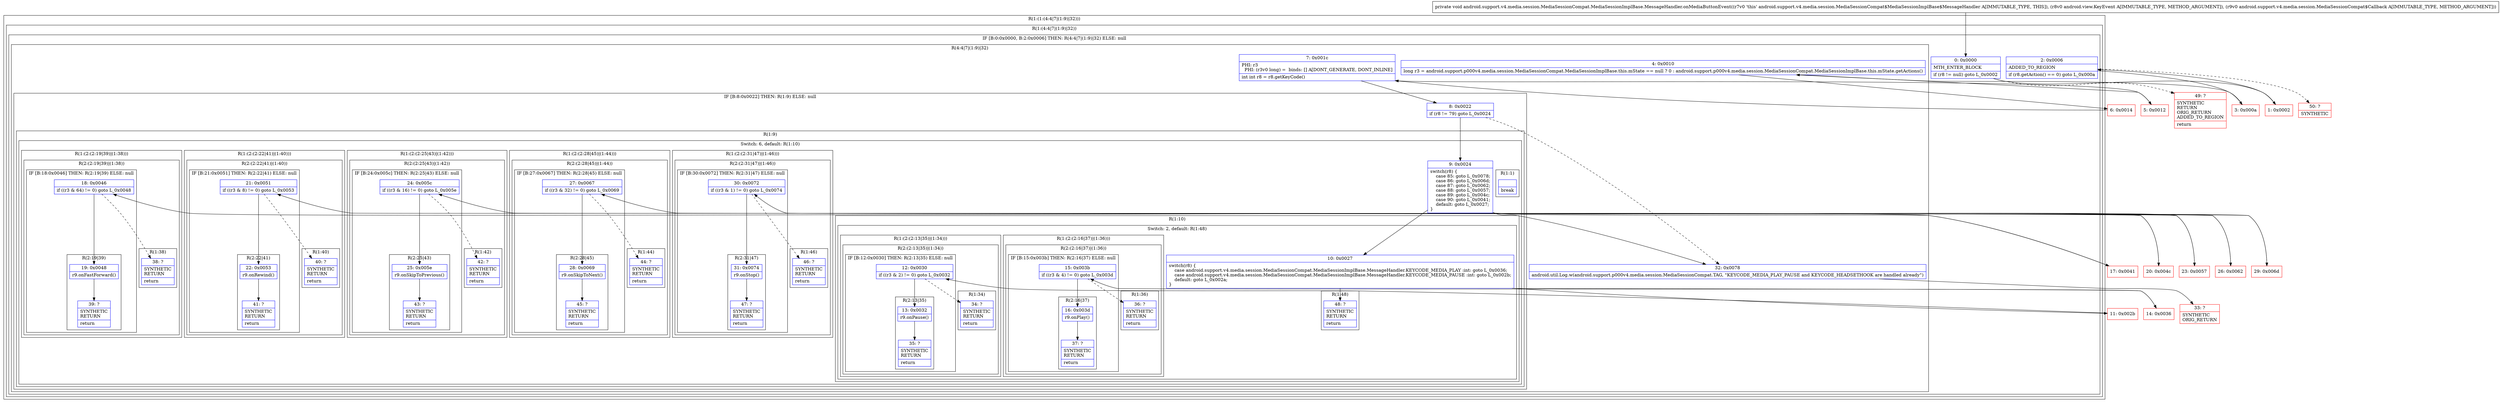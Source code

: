 digraph "CFG forandroid.support.v4.media.session.MediaSessionCompat.MediaSessionImplBase.MessageHandler.onMediaButtonEvent(Landroid\/view\/KeyEvent;Landroid\/support\/v4\/media\/session\/MediaSessionCompat$Callback;)V" {
subgraph cluster_Region_1883653475 {
label = "R(1:(1:(4:4|7|(1:9)|32)))";
node [shape=record,color=blue];
subgraph cluster_Region_308576381 {
label = "R(1:(4:4|7|(1:9)|32))";
node [shape=record,color=blue];
subgraph cluster_IfRegion_1930173775 {
label = "IF [B:0:0x0000, B:2:0x0006] THEN: R(4:4|7|(1:9)|32) ELSE: null";
node [shape=record,color=blue];
Node_0 [shape=record,label="{0\:\ 0x0000|MTH_ENTER_BLOCK\l|if (r8 != null) goto L_0x0002\l}"];
Node_2 [shape=record,label="{2\:\ 0x0006|ADDED_TO_REGION\l|if (r8.getAction() == 0) goto L_0x000a\l}"];
subgraph cluster_Region_940648984 {
label = "R(4:4|7|(1:9)|32)";
node [shape=record,color=blue];
Node_4 [shape=record,label="{4\:\ 0x0010|long r3 = android.support.p000v4.media.session.MediaSessionCompat.MediaSessionImplBase.this.mState == null ? 0 : android.support.p000v4.media.session.MediaSessionCompat.MediaSessionImplBase.this.mState.getActions()\l}"];
Node_7 [shape=record,label="{7\:\ 0x001c|PHI: r3 \l  PHI: (r3v0 long) =  binds: [] A[DONT_GENERATE, DONT_INLINE]\l|int int r8 = r8.getKeyCode()\l}"];
subgraph cluster_IfRegion_1115126530 {
label = "IF [B:8:0x0022] THEN: R(1:9) ELSE: null";
node [shape=record,color=blue];
Node_8 [shape=record,label="{8\:\ 0x0022|if (r8 != 79) goto L_0x0024\l}"];
subgraph cluster_Region_1985094927 {
label = "R(1:9)";
node [shape=record,color=blue];
subgraph cluster_SwitchRegion_1670880014 {
label = "Switch: 6, default: R(1:10)";
node [shape=record,color=blue];
Node_9 [shape=record,label="{9\:\ 0x0024|switch(r8) \{\l    case 85: goto L_0x0078;\l    case 86: goto L_0x006d;\l    case 87: goto L_0x0062;\l    case 88: goto L_0x0057;\l    case 89: goto L_0x004c;\l    case 90: goto L_0x0041;\l    default: goto L_0x0027;\l\}\l}"];
subgraph cluster_Region_888998907 {
label = "R(1:1)";
node [shape=record,color=blue];
Node_InsnContainer_44827249 [shape=record,label="{|break\l}"];
}
subgraph cluster_Region_299467022 {
label = "R(1:(2:(2:31|47)|(1:46)))";
node [shape=record,color=blue];
subgraph cluster_Region_1992602727 {
label = "R(2:(2:31|47)|(1:46))";
node [shape=record,color=blue];
subgraph cluster_IfRegion_1562353355 {
label = "IF [B:30:0x0072] THEN: R(2:31|47) ELSE: null";
node [shape=record,color=blue];
Node_30 [shape=record,label="{30\:\ 0x0072|if ((r3 & 1) != 0) goto L_0x0074\l}"];
subgraph cluster_Region_716888983 {
label = "R(2:31|47)";
node [shape=record,color=blue];
Node_31 [shape=record,label="{31\:\ 0x0074|r9.onStop()\l}"];
Node_47 [shape=record,label="{47\:\ ?|SYNTHETIC\lRETURN\l|return\l}"];
}
}
subgraph cluster_Region_1214769979 {
label = "R(1:46)";
node [shape=record,color=blue];
Node_46 [shape=record,label="{46\:\ ?|SYNTHETIC\lRETURN\l|return\l}"];
}
}
}
subgraph cluster_Region_367772360 {
label = "R(1:(2:(2:28|45)|(1:44)))";
node [shape=record,color=blue];
subgraph cluster_Region_1180642206 {
label = "R(2:(2:28|45)|(1:44))";
node [shape=record,color=blue];
subgraph cluster_IfRegion_635450504 {
label = "IF [B:27:0x0067] THEN: R(2:28|45) ELSE: null";
node [shape=record,color=blue];
Node_27 [shape=record,label="{27\:\ 0x0067|if ((r3 & 32) != 0) goto L_0x0069\l}"];
subgraph cluster_Region_986003105 {
label = "R(2:28|45)";
node [shape=record,color=blue];
Node_28 [shape=record,label="{28\:\ 0x0069|r9.onSkipToNext()\l}"];
Node_45 [shape=record,label="{45\:\ ?|SYNTHETIC\lRETURN\l|return\l}"];
}
}
subgraph cluster_Region_1301036273 {
label = "R(1:44)";
node [shape=record,color=blue];
Node_44 [shape=record,label="{44\:\ ?|SYNTHETIC\lRETURN\l|return\l}"];
}
}
}
subgraph cluster_Region_104483338 {
label = "R(1:(2:(2:25|43)|(1:42)))";
node [shape=record,color=blue];
subgraph cluster_Region_956732040 {
label = "R(2:(2:25|43)|(1:42))";
node [shape=record,color=blue];
subgraph cluster_IfRegion_1115087658 {
label = "IF [B:24:0x005c] THEN: R(2:25|43) ELSE: null";
node [shape=record,color=blue];
Node_24 [shape=record,label="{24\:\ 0x005c|if ((r3 & 16) != 0) goto L_0x005e\l}"];
subgraph cluster_Region_711318327 {
label = "R(2:25|43)";
node [shape=record,color=blue];
Node_25 [shape=record,label="{25\:\ 0x005e|r9.onSkipToPrevious()\l}"];
Node_43 [shape=record,label="{43\:\ ?|SYNTHETIC\lRETURN\l|return\l}"];
}
}
subgraph cluster_Region_102891838 {
label = "R(1:42)";
node [shape=record,color=blue];
Node_42 [shape=record,label="{42\:\ ?|SYNTHETIC\lRETURN\l|return\l}"];
}
}
}
subgraph cluster_Region_1385984490 {
label = "R(1:(2:(2:22|41)|(1:40)))";
node [shape=record,color=blue];
subgraph cluster_Region_1594043363 {
label = "R(2:(2:22|41)|(1:40))";
node [shape=record,color=blue];
subgraph cluster_IfRegion_1929789590 {
label = "IF [B:21:0x0051] THEN: R(2:22|41) ELSE: null";
node [shape=record,color=blue];
Node_21 [shape=record,label="{21\:\ 0x0051|if ((r3 & 8) != 0) goto L_0x0053\l}"];
subgraph cluster_Region_1539043159 {
label = "R(2:22|41)";
node [shape=record,color=blue];
Node_22 [shape=record,label="{22\:\ 0x0053|r9.onRewind()\l}"];
Node_41 [shape=record,label="{41\:\ ?|SYNTHETIC\lRETURN\l|return\l}"];
}
}
subgraph cluster_Region_1300639471 {
label = "R(1:40)";
node [shape=record,color=blue];
Node_40 [shape=record,label="{40\:\ ?|SYNTHETIC\lRETURN\l|return\l}"];
}
}
}
subgraph cluster_Region_2091124116 {
label = "R(1:(2:(2:19|39)|(1:38)))";
node [shape=record,color=blue];
subgraph cluster_Region_977171920 {
label = "R(2:(2:19|39)|(1:38))";
node [shape=record,color=blue];
subgraph cluster_IfRegion_1380868603 {
label = "IF [B:18:0x0046] THEN: R(2:19|39) ELSE: null";
node [shape=record,color=blue];
Node_18 [shape=record,label="{18\:\ 0x0046|if ((r3 & 64) != 0) goto L_0x0048\l}"];
subgraph cluster_Region_1056695447 {
label = "R(2:19|39)";
node [shape=record,color=blue];
Node_19 [shape=record,label="{19\:\ 0x0048|r9.onFastForward()\l}"];
Node_39 [shape=record,label="{39\:\ ?|SYNTHETIC\lRETURN\l|return\l}"];
}
}
subgraph cluster_Region_1123435761 {
label = "R(1:38)";
node [shape=record,color=blue];
Node_38 [shape=record,label="{38\:\ ?|SYNTHETIC\lRETURN\l|return\l}"];
}
}
}
subgraph cluster_Region_513962398 {
label = "R(1:10)";
node [shape=record,color=blue];
subgraph cluster_SwitchRegion_1734825993 {
label = "Switch: 2, default: R(1:48)";
node [shape=record,color=blue];
Node_10 [shape=record,label="{10\:\ 0x0027|switch(r8) \{\l    case android.support.v4.media.session.MediaSessionCompat.MediaSessionImplBase.MessageHandler.KEYCODE_MEDIA_PLAY :int: goto L_0x0036;\l    case android.support.v4.media.session.MediaSessionCompat.MediaSessionImplBase.MessageHandler.KEYCODE_MEDIA_PAUSE :int: goto L_0x002b;\l    default: goto L_0x002a;\l\}\l}"];
subgraph cluster_Region_1476073327 {
label = "R(1:(2:(2:16|37)|(1:36)))";
node [shape=record,color=blue];
subgraph cluster_Region_918916699 {
label = "R(2:(2:16|37)|(1:36))";
node [shape=record,color=blue];
subgraph cluster_IfRegion_1991134030 {
label = "IF [B:15:0x003b] THEN: R(2:16|37) ELSE: null";
node [shape=record,color=blue];
Node_15 [shape=record,label="{15\:\ 0x003b|if ((r3 & 4) != 0) goto L_0x003d\l}"];
subgraph cluster_Region_1180997054 {
label = "R(2:16|37)";
node [shape=record,color=blue];
Node_16 [shape=record,label="{16\:\ 0x003d|r9.onPlay()\l}"];
Node_37 [shape=record,label="{37\:\ ?|SYNTHETIC\lRETURN\l|return\l}"];
}
}
subgraph cluster_Region_1262957165 {
label = "R(1:36)";
node [shape=record,color=blue];
Node_36 [shape=record,label="{36\:\ ?|SYNTHETIC\lRETURN\l|return\l}"];
}
}
}
subgraph cluster_Region_1141380101 {
label = "R(1:(2:(2:13|35)|(1:34)))";
node [shape=record,color=blue];
subgraph cluster_Region_1587936649 {
label = "R(2:(2:13|35)|(1:34))";
node [shape=record,color=blue];
subgraph cluster_IfRegion_53778690 {
label = "IF [B:12:0x0030] THEN: R(2:13|35) ELSE: null";
node [shape=record,color=blue];
Node_12 [shape=record,label="{12\:\ 0x0030|if ((r3 & 2) != 0) goto L_0x0032\l}"];
subgraph cluster_Region_1007573638 {
label = "R(2:13|35)";
node [shape=record,color=blue];
Node_13 [shape=record,label="{13\:\ 0x0032|r9.onPause()\l}"];
Node_35 [shape=record,label="{35\:\ ?|SYNTHETIC\lRETURN\l|return\l}"];
}
}
subgraph cluster_Region_1319686960 {
label = "R(1:34)";
node [shape=record,color=blue];
Node_34 [shape=record,label="{34\:\ ?|SYNTHETIC\lRETURN\l|return\l}"];
}
}
}
subgraph cluster_Region_1241796316 {
label = "R(1:48)";
node [shape=record,color=blue];
Node_48 [shape=record,label="{48\:\ ?|SYNTHETIC\lRETURN\l|return\l}"];
}
}
}
}
}
}
Node_32 [shape=record,label="{32\:\ 0x0078|android.util.Log.w(android.support.p000v4.media.session.MediaSessionCompat.TAG, \"KEYCODE_MEDIA_PLAY_PAUSE and KEYCODE_HEADSETHOOK are handled already\")\l}"];
}
}
}
}
Node_1 [shape=record,color=red,label="{1\:\ 0x0002}"];
Node_3 [shape=record,color=red,label="{3\:\ 0x000a}"];
Node_5 [shape=record,color=red,label="{5\:\ 0x0012}"];
Node_6 [shape=record,color=red,label="{6\:\ 0x0014}"];
Node_11 [shape=record,color=red,label="{11\:\ 0x002b}"];
Node_14 [shape=record,color=red,label="{14\:\ 0x0036}"];
Node_17 [shape=record,color=red,label="{17\:\ 0x0041}"];
Node_20 [shape=record,color=red,label="{20\:\ 0x004c}"];
Node_23 [shape=record,color=red,label="{23\:\ 0x0057}"];
Node_26 [shape=record,color=red,label="{26\:\ 0x0062}"];
Node_29 [shape=record,color=red,label="{29\:\ 0x006d}"];
Node_33 [shape=record,color=red,label="{33\:\ ?|SYNTHETIC\lORIG_RETURN\l}"];
Node_49 [shape=record,color=red,label="{49\:\ ?|SYNTHETIC\lRETURN\lORIG_RETURN\lADDED_TO_REGION\l|return\l}"];
Node_50 [shape=record,color=red,label="{50\:\ ?|SYNTHETIC\l}"];
MethodNode[shape=record,label="{private void android.support.v4.media.session.MediaSessionCompat.MediaSessionImplBase.MessageHandler.onMediaButtonEvent((r7v0 'this' android.support.v4.media.session.MediaSessionCompat$MediaSessionImplBase$MessageHandler A[IMMUTABLE_TYPE, THIS]), (r8v0 android.view.KeyEvent A[IMMUTABLE_TYPE, METHOD_ARGUMENT]), (r9v0 android.support.v4.media.session.MediaSessionCompat$Callback A[IMMUTABLE_TYPE, METHOD_ARGUMENT])) }"];
MethodNode -> Node_0;
Node_0 -> Node_1;
Node_0 -> Node_49[style=dashed];
Node_2 -> Node_3;
Node_2 -> Node_50[style=dashed];
Node_4 -> Node_5;
Node_4 -> Node_6;
Node_7 -> Node_8;
Node_8 -> Node_9;
Node_8 -> Node_32[style=dashed];
Node_9 -> Node_10;
Node_9 -> Node_17;
Node_9 -> Node_20;
Node_9 -> Node_23;
Node_9 -> Node_26;
Node_9 -> Node_29;
Node_9 -> Node_32;
Node_30 -> Node_31;
Node_30 -> Node_46[style=dashed];
Node_31 -> Node_47;
Node_27 -> Node_28;
Node_27 -> Node_44[style=dashed];
Node_28 -> Node_45;
Node_24 -> Node_25;
Node_24 -> Node_42[style=dashed];
Node_25 -> Node_43;
Node_21 -> Node_22;
Node_21 -> Node_40[style=dashed];
Node_22 -> Node_41;
Node_18 -> Node_19;
Node_18 -> Node_38[style=dashed];
Node_19 -> Node_39;
Node_10 -> Node_11;
Node_10 -> Node_14;
Node_10 -> Node_48;
Node_15 -> Node_16;
Node_15 -> Node_36[style=dashed];
Node_16 -> Node_37;
Node_12 -> Node_13;
Node_12 -> Node_34[style=dashed];
Node_13 -> Node_35;
Node_32 -> Node_33;
Node_1 -> Node_2;
Node_3 -> Node_4;
Node_5 -> Node_7;
Node_6 -> Node_7;
Node_11 -> Node_12;
Node_14 -> Node_15;
Node_17 -> Node_18;
Node_20 -> Node_21;
Node_23 -> Node_24;
Node_26 -> Node_27;
Node_29 -> Node_30;
}

